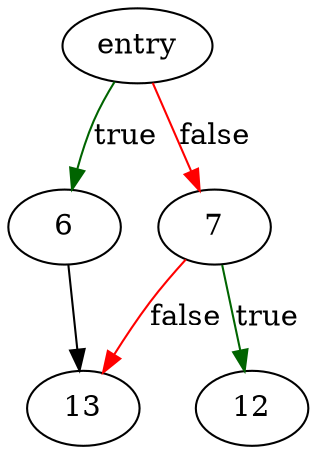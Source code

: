 digraph "xrealloc" {
	// Node definitions.
	2 [label=entry];
	6;
	7;
	12;
	13;

	// Edge definitions.
	2 -> 6 [
		color=darkgreen
		label=true
	];
	2 -> 7 [
		color=red
		label=false
	];
	6 -> 13;
	7 -> 12 [
		color=darkgreen
		label=true
	];
	7 -> 13 [
		color=red
		label=false
	];
}